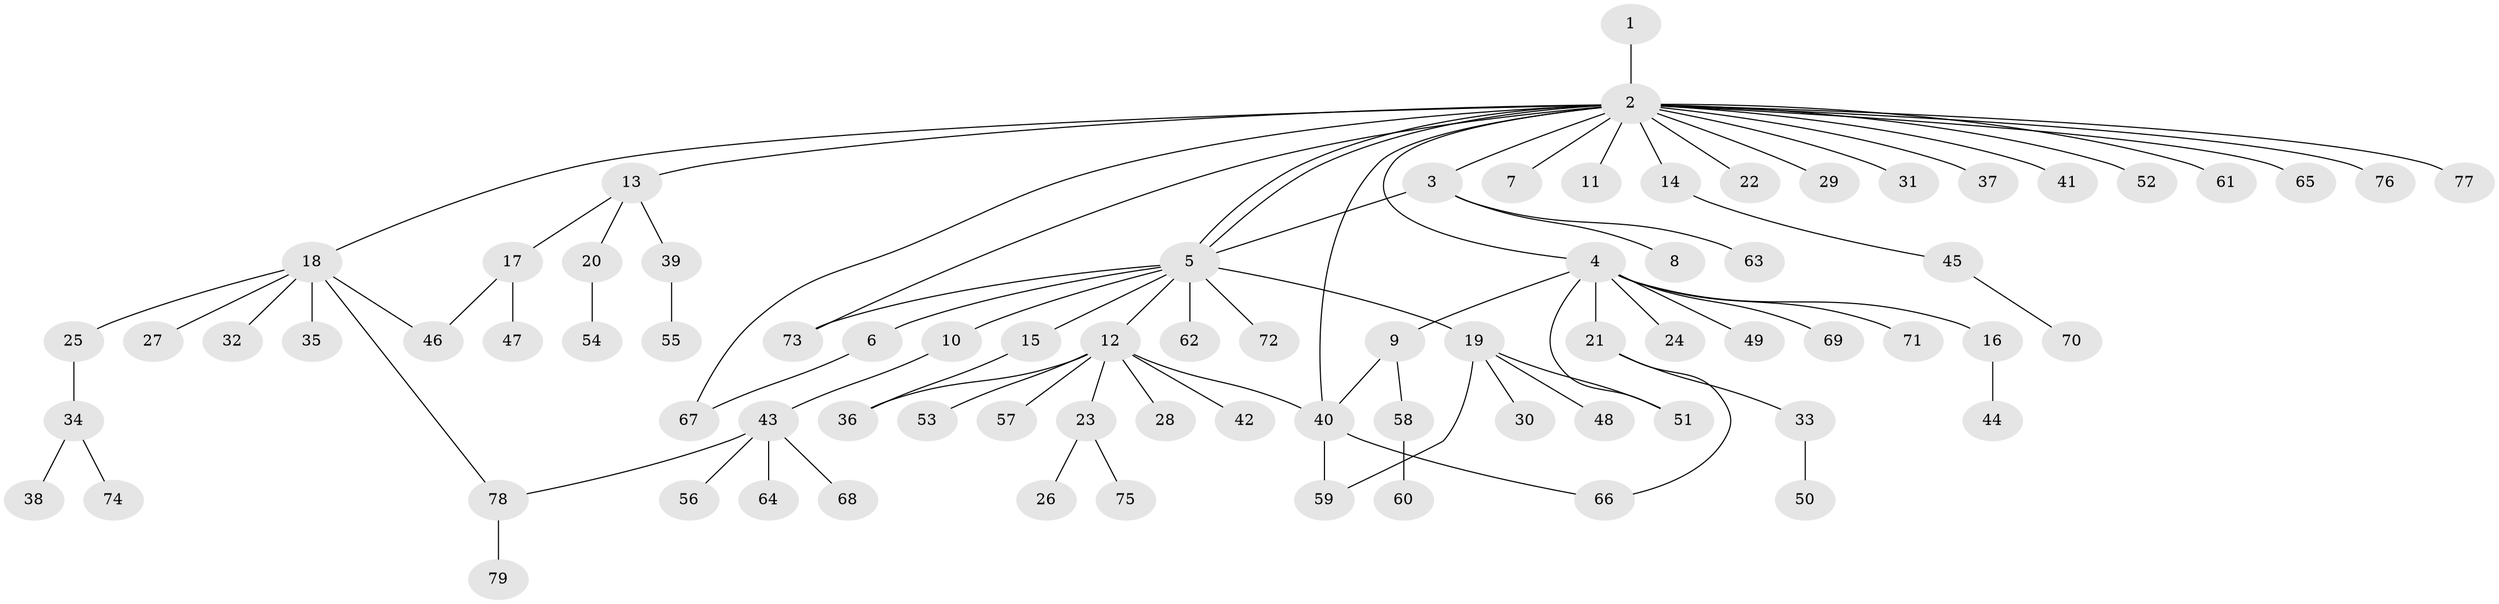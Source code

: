 // Generated by graph-tools (version 1.1) at 2025/49/03/09/25 03:49:50]
// undirected, 79 vertices, 90 edges
graph export_dot {
graph [start="1"]
  node [color=gray90,style=filled];
  1;
  2;
  3;
  4;
  5;
  6;
  7;
  8;
  9;
  10;
  11;
  12;
  13;
  14;
  15;
  16;
  17;
  18;
  19;
  20;
  21;
  22;
  23;
  24;
  25;
  26;
  27;
  28;
  29;
  30;
  31;
  32;
  33;
  34;
  35;
  36;
  37;
  38;
  39;
  40;
  41;
  42;
  43;
  44;
  45;
  46;
  47;
  48;
  49;
  50;
  51;
  52;
  53;
  54;
  55;
  56;
  57;
  58;
  59;
  60;
  61;
  62;
  63;
  64;
  65;
  66;
  67;
  68;
  69;
  70;
  71;
  72;
  73;
  74;
  75;
  76;
  77;
  78;
  79;
  1 -- 2;
  2 -- 3;
  2 -- 4;
  2 -- 5;
  2 -- 5;
  2 -- 7;
  2 -- 11;
  2 -- 13;
  2 -- 14;
  2 -- 18;
  2 -- 22;
  2 -- 29;
  2 -- 31;
  2 -- 37;
  2 -- 40;
  2 -- 41;
  2 -- 52;
  2 -- 61;
  2 -- 65;
  2 -- 67;
  2 -- 73;
  2 -- 76;
  2 -- 77;
  3 -- 5;
  3 -- 8;
  3 -- 63;
  4 -- 9;
  4 -- 16;
  4 -- 21;
  4 -- 24;
  4 -- 49;
  4 -- 51;
  4 -- 69;
  4 -- 71;
  5 -- 6;
  5 -- 10;
  5 -- 12;
  5 -- 15;
  5 -- 19;
  5 -- 62;
  5 -- 72;
  5 -- 73;
  6 -- 67;
  9 -- 40;
  9 -- 58;
  10 -- 43;
  12 -- 23;
  12 -- 28;
  12 -- 36;
  12 -- 40;
  12 -- 42;
  12 -- 53;
  12 -- 57;
  13 -- 17;
  13 -- 20;
  13 -- 39;
  14 -- 45;
  15 -- 36;
  16 -- 44;
  17 -- 46;
  17 -- 47;
  18 -- 25;
  18 -- 27;
  18 -- 32;
  18 -- 35;
  18 -- 46;
  18 -- 78;
  19 -- 30;
  19 -- 48;
  19 -- 51;
  19 -- 59;
  20 -- 54;
  21 -- 33;
  21 -- 66;
  23 -- 26;
  23 -- 75;
  25 -- 34;
  33 -- 50;
  34 -- 38;
  34 -- 74;
  39 -- 55;
  40 -- 59;
  40 -- 66;
  43 -- 56;
  43 -- 64;
  43 -- 68;
  43 -- 78;
  45 -- 70;
  58 -- 60;
  78 -- 79;
}
